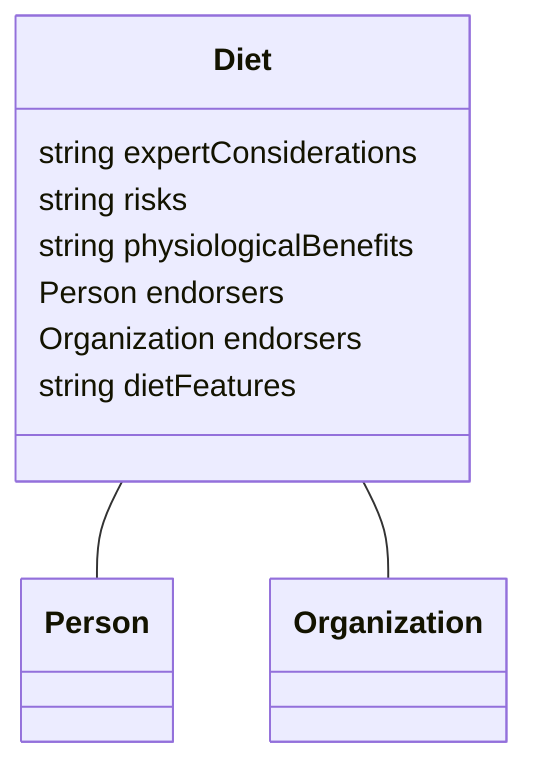 classDiagram
  Diet -- Person
  Diet -- Organization


class Diet {

  string expertConsiderations
  string risks
  string physiologicalBenefits
  Person endorsers
  Organization endorsers
  string dietFeatures

 }